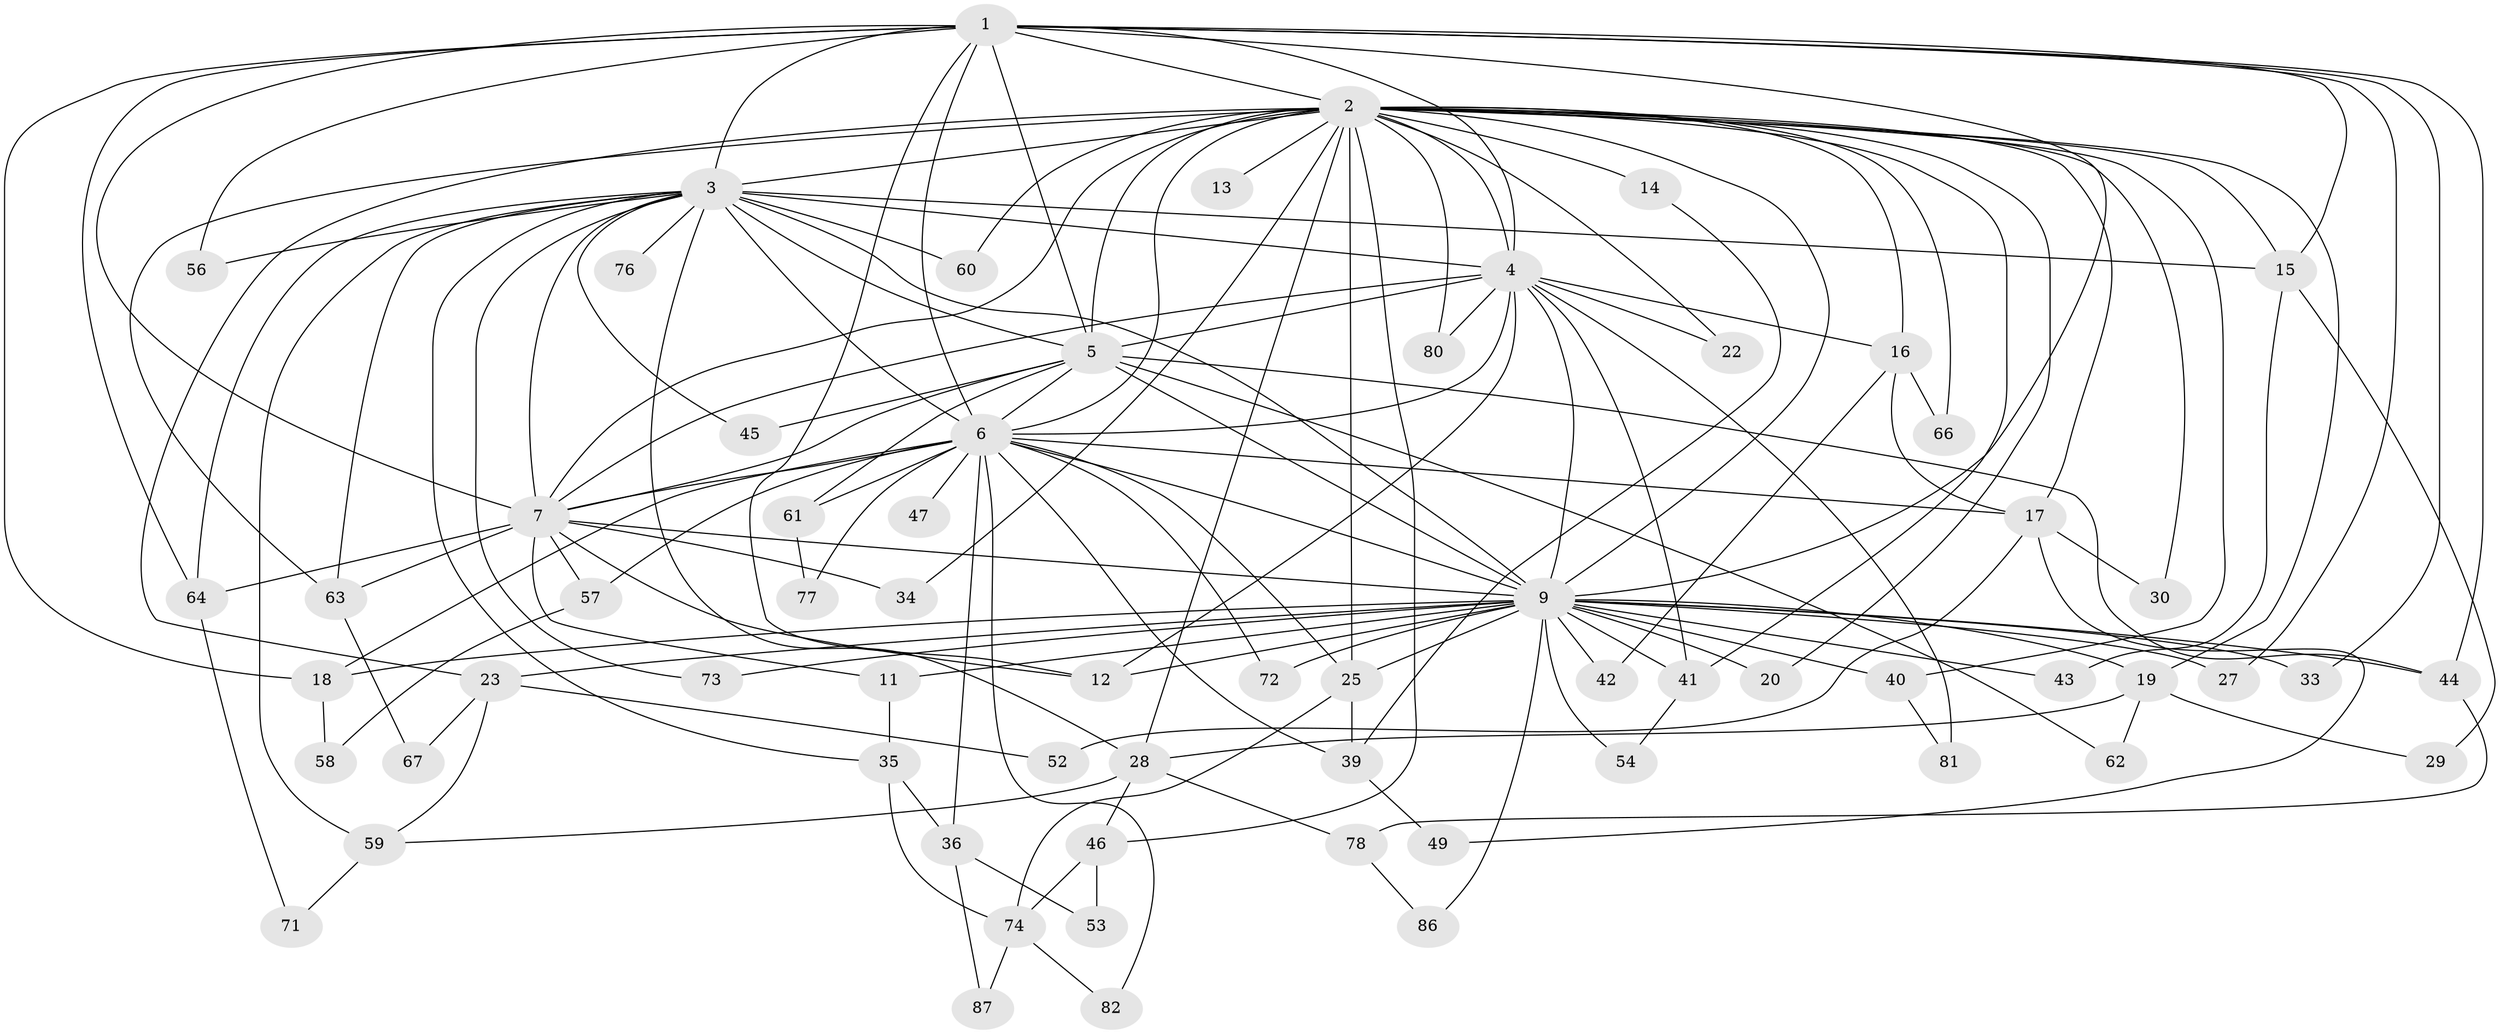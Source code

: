 // Generated by graph-tools (version 1.1) at 2025/23/03/03/25 07:23:36]
// undirected, 65 vertices, 152 edges
graph export_dot {
graph [start="1"]
  node [color=gray90,style=filled];
  1 [super="+65"];
  2 [super="+10"];
  3 [super="+8"];
  4 [super="+24"];
  5 [super="+51"];
  6 [super="+21"];
  7 [super="+48"];
  9 [super="+32"];
  11;
  12 [super="+26"];
  13;
  14;
  15 [super="+38"];
  16 [super="+31"];
  17;
  18 [super="+55"];
  19 [super="+37"];
  20;
  22;
  23 [super="+69"];
  25 [super="+84"];
  27;
  28;
  29;
  30;
  33;
  34;
  35;
  36 [super="+83"];
  39 [super="+75"];
  40;
  41 [super="+68"];
  42;
  43;
  44 [super="+50"];
  45;
  46;
  47;
  49;
  52;
  53;
  54;
  56;
  57;
  58;
  59;
  60;
  61;
  62;
  63 [super="+70"];
  64 [super="+85"];
  66;
  67;
  71;
  72;
  73;
  74 [super="+79"];
  76;
  77;
  78;
  80;
  81;
  82;
  86;
  87;
  1 -- 2 [weight=2];
  1 -- 3 [weight=2];
  1 -- 4;
  1 -- 5;
  1 -- 6;
  1 -- 7;
  1 -- 9;
  1 -- 15;
  1 -- 18;
  1 -- 27;
  1 -- 33;
  1 -- 56;
  1 -- 12;
  1 -- 44;
  1 -- 64;
  2 -- 3 [weight=4];
  2 -- 4 [weight=2];
  2 -- 5 [weight=3];
  2 -- 6 [weight=2];
  2 -- 7 [weight=2];
  2 -- 9 [weight=2];
  2 -- 14 [weight=2];
  2 -- 16;
  2 -- 17;
  2 -- 20;
  2 -- 22;
  2 -- 25;
  2 -- 28;
  2 -- 34;
  2 -- 60;
  2 -- 63;
  2 -- 66;
  2 -- 13;
  2 -- 80;
  2 -- 19;
  2 -- 23;
  2 -- 30;
  2 -- 40;
  2 -- 46;
  2 -- 41;
  2 -- 15;
  3 -- 4 [weight=2];
  3 -- 5 [weight=2];
  3 -- 6 [weight=2];
  3 -- 7 [weight=2];
  3 -- 9 [weight=2];
  3 -- 28;
  3 -- 35;
  3 -- 45;
  3 -- 56;
  3 -- 59;
  3 -- 63;
  3 -- 64;
  3 -- 73;
  3 -- 76 [weight=2];
  3 -- 15;
  3 -- 60;
  4 -- 5 [weight=2];
  4 -- 6 [weight=2];
  4 -- 7;
  4 -- 9;
  4 -- 12;
  4 -- 16;
  4 -- 22;
  4 -- 41;
  4 -- 80;
  4 -- 81;
  5 -- 6;
  5 -- 7;
  5 -- 9 [weight=2];
  5 -- 44;
  5 -- 45;
  5 -- 61;
  5 -- 62;
  6 -- 7;
  6 -- 9;
  6 -- 17;
  6 -- 18;
  6 -- 25;
  6 -- 47 [weight=2];
  6 -- 57;
  6 -- 61;
  6 -- 72;
  6 -- 77;
  6 -- 82;
  6 -- 36 [weight=2];
  6 -- 39;
  7 -- 9 [weight=2];
  7 -- 11;
  7 -- 12;
  7 -- 34;
  7 -- 57;
  7 -- 64;
  7 -- 63;
  9 -- 11;
  9 -- 19;
  9 -- 20;
  9 -- 23;
  9 -- 27;
  9 -- 33;
  9 -- 40;
  9 -- 41;
  9 -- 42;
  9 -- 44;
  9 -- 54;
  9 -- 72;
  9 -- 73;
  9 -- 86;
  9 -- 43;
  9 -- 12;
  9 -- 25;
  9 -- 18;
  11 -- 35;
  14 -- 39;
  15 -- 29;
  15 -- 43;
  16 -- 42;
  16 -- 66;
  16 -- 17;
  17 -- 30;
  17 -- 49;
  17 -- 52;
  18 -- 58;
  19 -- 29;
  19 -- 62;
  19 -- 28;
  23 -- 52;
  23 -- 67;
  23 -- 59;
  25 -- 39;
  25 -- 74;
  28 -- 46;
  28 -- 59;
  28 -- 78;
  35 -- 36;
  35 -- 74;
  36 -- 53;
  36 -- 87;
  39 -- 49;
  40 -- 81;
  41 -- 54;
  44 -- 78;
  46 -- 53;
  46 -- 74;
  57 -- 58;
  59 -- 71;
  61 -- 77;
  63 -- 67;
  64 -- 71;
  74 -- 87;
  74 -- 82;
  78 -- 86;
}
